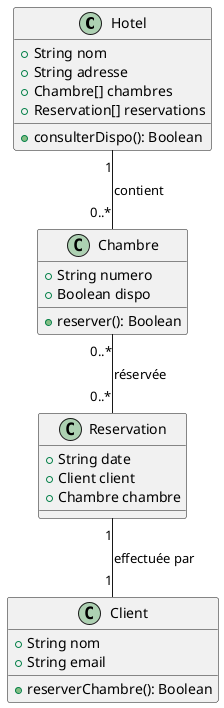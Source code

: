 @startuml
class Hotel {
    +String nom
    +String adresse
    +Chambre[] chambres
    +Reservation[] reservations
    +consulterDispo(): Boolean
}

class Chambre {
    +String numero
    +Boolean dispo
    +reserver(): Boolean
}

class Reservation {
    +String date
    +Client client
    +Chambre chambre
}

class Client {
    +String nom
    +String email
    +reserverChambre(): Boolean
}

Hotel "1" -- "0..*" Chambre : contient
Chambre "0..*" -- "0..*" Reservation : réservée
Reservation "1" -- "1" Client : effectuée par

@enduml
